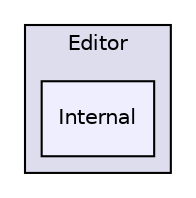 digraph "Libraries/Rotorz/Editor/Internal" {
  compound=true
  node [ fontsize="10", fontname="Helvetica"];
  edge [ labelfontsize="10", labelfontname="Helvetica"];
  subgraph clusterdir_6df2afc32789102bdef30ac4b1fb3cab {
    graph [ bgcolor="#ddddee", pencolor="black", label="Editor" fontname="Helvetica", fontsize="10", URL="dir_6df2afc32789102bdef30ac4b1fb3cab.html"]
  dir_45a9acbd4c3e29fe93f4e7bbc8482cb9 [shape=box, label="Internal", style="filled", fillcolor="#eeeeff", pencolor="black", URL="dir_45a9acbd4c3e29fe93f4e7bbc8482cb9.html"];
  }
}

